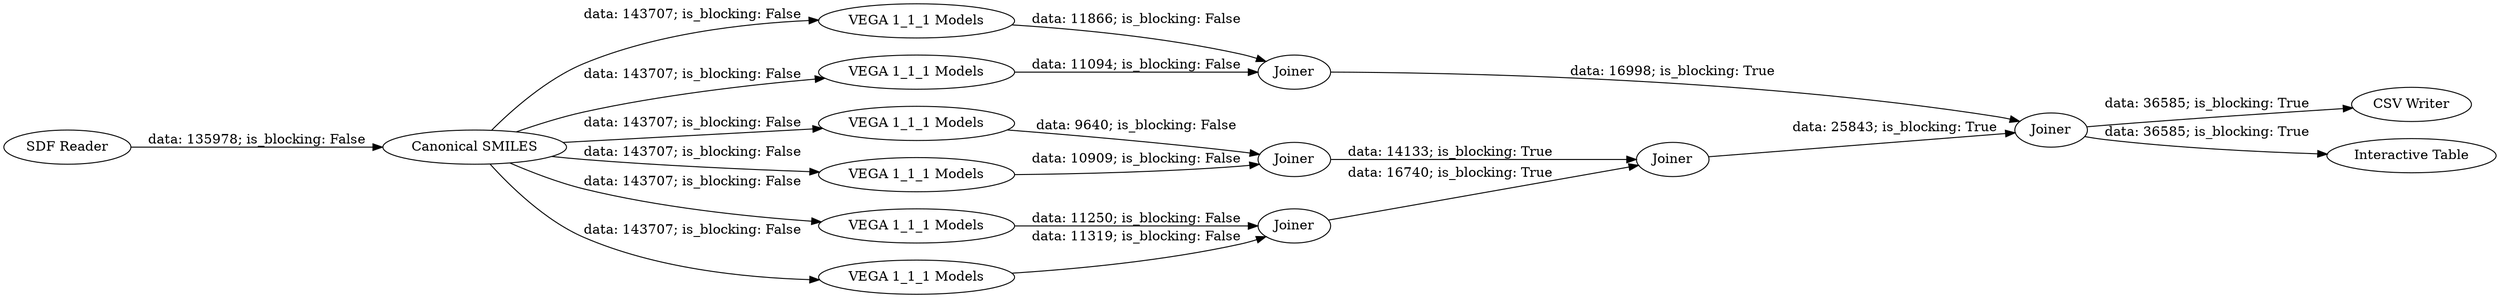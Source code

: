 digraph {
	"1140176477075368577_40" [label=Joiner]
	"1140176477075368577_32" [label="Canonical SMILES"]
	"1140176477075368577_41" [label=Joiner]
	"1140176477075368577_42" [label=Joiner]
	"1140176477075368577_35" [label="VEGA 1_1_1 Models"]
	"1140176477075368577_44" [label=Joiner]
	"1140176477075368577_50" [label="CSV Writer"]
	"1140176477075368577_34" [label="Interactive Table"]
	"1140176477075368577_43" [label=Joiner]
	"1140176477075368577_38" [label="VEGA 1_1_1 Models"]
	"1140176477075368577_49" [label="SDF Reader"]
	"1140176477075368577_39" [label="VEGA 1_1_1 Models"]
	"1140176477075368577_37" [label="VEGA 1_1_1 Models"]
	"1140176477075368577_30" [label="VEGA 1_1_1 Models"]
	"1140176477075368577_36" [label="VEGA 1_1_1 Models"]
	"1140176477075368577_30" -> "1140176477075368577_40" [label="data: 11319; is_blocking: False"]
	"1140176477075368577_44" -> "1140176477075368577_34" [label="data: 36585; is_blocking: True"]
	"1140176477075368577_37" -> "1140176477075368577_41" [label="data: 9640; is_blocking: False"]
	"1140176477075368577_32" -> "1140176477075368577_39" [label="data: 143707; is_blocking: False"]
	"1140176477075368577_38" -> "1140176477075368577_42" [label="data: 11866; is_blocking: False"]
	"1140176477075368577_41" -> "1140176477075368577_43" [label="data: 14133; is_blocking: True"]
	"1140176477075368577_36" -> "1140176477075368577_41" [label="data: 10909; is_blocking: False"]
	"1140176477075368577_49" -> "1140176477075368577_32" [label="data: 135978; is_blocking: False"]
	"1140176477075368577_44" -> "1140176477075368577_50" [label="data: 36585; is_blocking: True"]
	"1140176477075368577_32" -> "1140176477075368577_35" [label="data: 143707; is_blocking: False"]
	"1140176477075368577_32" -> "1140176477075368577_30" [label="data: 143707; is_blocking: False"]
	"1140176477075368577_32" -> "1140176477075368577_36" [label="data: 143707; is_blocking: False"]
	"1140176477075368577_40" -> "1140176477075368577_43" [label="data: 16740; is_blocking: True"]
	"1140176477075368577_35" -> "1140176477075368577_40" [label="data: 11250; is_blocking: False"]
	"1140176477075368577_32" -> "1140176477075368577_37" [label="data: 143707; is_blocking: False"]
	"1140176477075368577_42" -> "1140176477075368577_44" [label="data: 16998; is_blocking: True"]
	"1140176477075368577_39" -> "1140176477075368577_42" [label="data: 11094; is_blocking: False"]
	"1140176477075368577_32" -> "1140176477075368577_38" [label="data: 143707; is_blocking: False"]
	"1140176477075368577_43" -> "1140176477075368577_44" [label="data: 25843; is_blocking: True"]
	rankdir=LR
}
